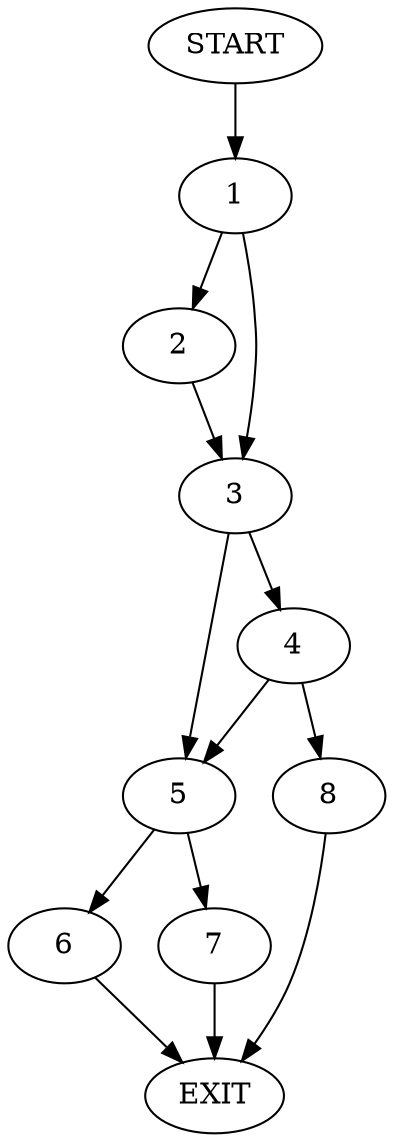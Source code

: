digraph {
0 [label="START"]
9 [label="EXIT"]
0 -> 1
1 -> 2
1 -> 3
2 -> 3
3 -> 4
3 -> 5
5 -> 6
5 -> 7
4 -> 5
4 -> 8
8 -> 9
7 -> 9
6 -> 9
}
